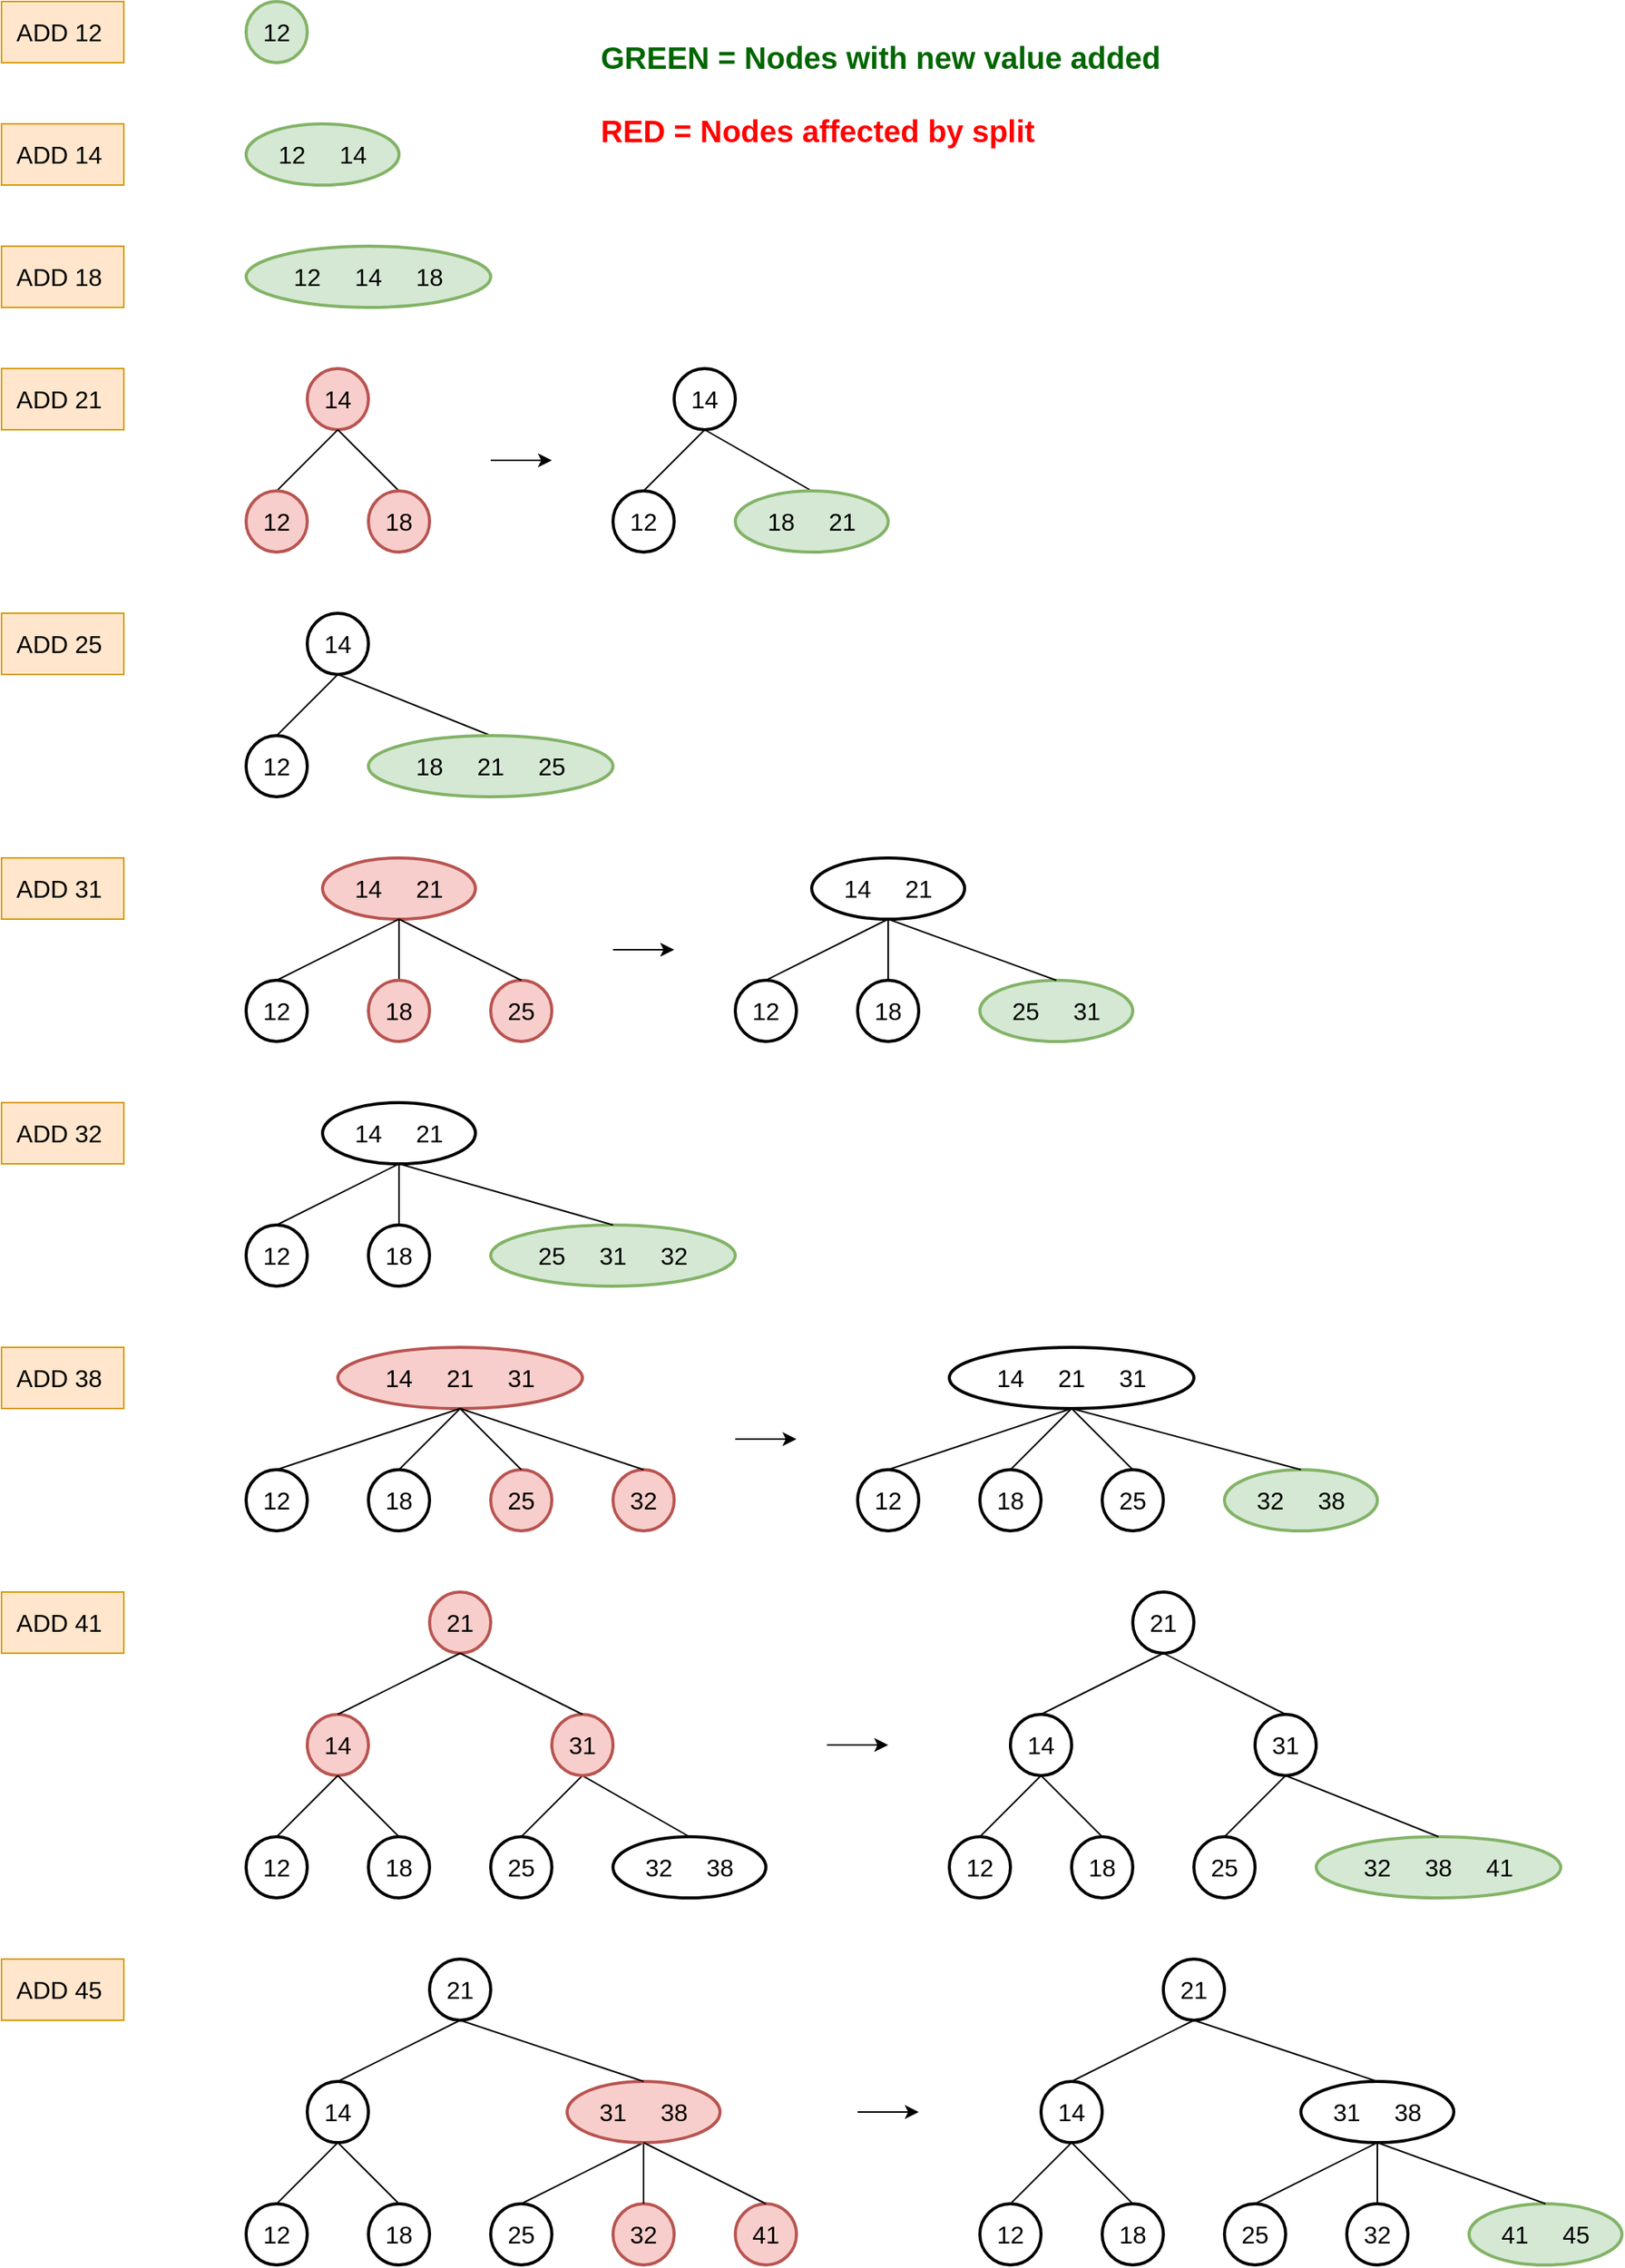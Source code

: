 <mxfile version="10.6.5" type="device"><diagram id="32oj4He7t5rE2V8cwPCU" name="Page-1"><mxGraphModel dx="1185" dy="679" grid="1" gridSize="10" guides="1" tooltips="1" connect="1" arrows="1" fold="1" page="1" pageScale="1" pageWidth="850" pageHeight="1100" math="0" shadow="0"><root><mxCell id="0"/><mxCell id="1" parent="0"/><mxCell id="2zjZDI-oLlEaG4J_gdMW-381" value="ADD 12&amp;nbsp;" style="text;html=1;strokeColor=#d79b00;fillColor=#ffe6cc;align=center;verticalAlign=middle;whiteSpace=wrap;rounded=0;fontSize=16;" vertex="1" parent="1"><mxGeometry x="40" y="40" width="80" height="40" as="geometry"/></mxCell><mxCell id="2zjZDI-oLlEaG4J_gdMW-383" value="12&lt;div style=&quot;text-align: center&quot;&gt;&lt;/div&gt;" style="ellipse;whiteSpace=wrap;html=1;strokeColor=#82b366;strokeWidth=2;fillColor=#d5e8d4;fontSize=16;align=center;" vertex="1" parent="1"><mxGeometry x="200" y="40" width="40" height="40" as="geometry"/></mxCell><mxCell id="2zjZDI-oLlEaG4J_gdMW-384" value="ADD 14&amp;nbsp;" style="text;html=1;strokeColor=#d79b00;fillColor=#ffe6cc;align=center;verticalAlign=middle;whiteSpace=wrap;rounded=0;fontSize=16;" vertex="1" parent="1"><mxGeometry x="40" y="120" width="80" height="40" as="geometry"/></mxCell><mxCell id="2zjZDI-oLlEaG4J_gdMW-385" value="12&amp;nbsp; &amp;nbsp; &amp;nbsp;14&lt;div style=&quot;text-align: center&quot;&gt;&lt;/div&gt;" style="ellipse;whiteSpace=wrap;html=1;strokeColor=#82b366;strokeWidth=2;fillColor=#d5e8d4;fontSize=16;align=center;" vertex="1" parent="1"><mxGeometry x="200" y="120" width="100" height="40" as="geometry"/></mxCell><mxCell id="2zjZDI-oLlEaG4J_gdMW-386" value="ADD 18&amp;nbsp;" style="text;html=1;strokeColor=#d79b00;fillColor=#ffe6cc;align=center;verticalAlign=middle;whiteSpace=wrap;rounded=0;fontSize=16;" vertex="1" parent="1"><mxGeometry x="40" y="200" width="80" height="40" as="geometry"/></mxCell><mxCell id="2zjZDI-oLlEaG4J_gdMW-387" value="12&amp;nbsp; &amp;nbsp; &amp;nbsp;14&amp;nbsp; &amp;nbsp; &amp;nbsp;18&lt;div style=&quot;text-align: center&quot;&gt;&lt;/div&gt;" style="ellipse;whiteSpace=wrap;html=1;strokeColor=#82b366;strokeWidth=2;fillColor=#d5e8d4;fontSize=16;align=center;" vertex="1" parent="1"><mxGeometry x="200" y="200" width="160" height="40" as="geometry"/></mxCell><mxCell id="2zjZDI-oLlEaG4J_gdMW-398" value="ADD 21&amp;nbsp;" style="text;html=1;strokeColor=#d79b00;fillColor=#ffe6cc;align=center;verticalAlign=middle;whiteSpace=wrap;rounded=0;fontSize=16;" vertex="1" parent="1"><mxGeometry x="40" y="280" width="80" height="40" as="geometry"/></mxCell><mxCell id="2zjZDI-oLlEaG4J_gdMW-399" value="14&lt;div style=&quot;text-align: center&quot;&gt;&lt;/div&gt;" style="ellipse;whiteSpace=wrap;html=1;strokeColor=#b85450;strokeWidth=2;fillColor=#f8cecc;fontSize=16;align=center;" vertex="1" parent="1"><mxGeometry x="240" y="280" width="40" height="40" as="geometry"/></mxCell><mxCell id="2zjZDI-oLlEaG4J_gdMW-400" value="" style="endArrow=none;html=1;fontSize=16;entryX=0.5;entryY=1;entryDx=0;entryDy=0;exitX=0.5;exitY=0;exitDx=0;exitDy=0;" edge="1" parent="1" source="2zjZDI-oLlEaG4J_gdMW-402" target="2zjZDI-oLlEaG4J_gdMW-399"><mxGeometry width="50" height="50" relative="1" as="geometry"><mxPoint x="220" y="340" as="sourcePoint"/><mxPoint x="-190" y="380" as="targetPoint"/></mxGeometry></mxCell><mxCell id="2zjZDI-oLlEaG4J_gdMW-401" value="" style="endArrow=none;html=1;fontSize=16;entryX=0.5;entryY=1;entryDx=0;entryDy=0;exitX=0.5;exitY=0;exitDx=0;exitDy=0;" edge="1" parent="1" source="2zjZDI-oLlEaG4J_gdMW-403" target="2zjZDI-oLlEaG4J_gdMW-399"><mxGeometry width="50" height="50" relative="1" as="geometry"><mxPoint x="330" y="340" as="sourcePoint"/><mxPoint x="-190" y="380" as="targetPoint"/></mxGeometry></mxCell><mxCell id="2zjZDI-oLlEaG4J_gdMW-402" value="12&lt;div style=&quot;text-align: center&quot;&gt;&lt;/div&gt;" style="ellipse;whiteSpace=wrap;html=1;strokeColor=#b85450;strokeWidth=2;fillColor=#f8cecc;fontSize=16;align=center;" vertex="1" parent="1"><mxGeometry x="200" y="360" width="40" height="40" as="geometry"/></mxCell><mxCell id="2zjZDI-oLlEaG4J_gdMW-403" value="18&lt;div style=&quot;text-align: center&quot;&gt;&lt;/div&gt;" style="ellipse;whiteSpace=wrap;html=1;strokeColor=#b85450;strokeWidth=2;fillColor=#f8cecc;fontSize=16;align=center;" vertex="1" parent="1"><mxGeometry x="280" y="360" width="40" height="40" as="geometry"/></mxCell><mxCell id="2zjZDI-oLlEaG4J_gdMW-405" value="ADD 25&amp;nbsp;" style="text;html=1;strokeColor=#d79b00;fillColor=#ffe6cc;align=center;verticalAlign=middle;whiteSpace=wrap;rounded=0;fontSize=16;" vertex="1" parent="1"><mxGeometry x="40" y="440" width="80" height="40" as="geometry"/></mxCell><mxCell id="2zjZDI-oLlEaG4J_gdMW-422" value="ADD 31&amp;nbsp;" style="text;html=1;strokeColor=#d79b00;fillColor=#ffe6cc;align=center;verticalAlign=middle;whiteSpace=wrap;rounded=0;fontSize=16;" vertex="1" parent="1"><mxGeometry x="40" y="600" width="80" height="40" as="geometry"/></mxCell><mxCell id="2zjZDI-oLlEaG4J_gdMW-423" value="ADD 32&amp;nbsp;" style="text;html=1;strokeColor=#d79b00;fillColor=#ffe6cc;align=center;verticalAlign=middle;whiteSpace=wrap;rounded=0;fontSize=16;" vertex="1" parent="1"><mxGeometry x="40" y="760" width="80" height="40" as="geometry"/></mxCell><mxCell id="2zjZDI-oLlEaG4J_gdMW-463" value="ADD 38&amp;nbsp;" style="text;html=1;strokeColor=#d79b00;fillColor=#ffe6cc;align=center;verticalAlign=middle;whiteSpace=wrap;rounded=0;fontSize=16;" vertex="1" parent="1"><mxGeometry x="40" y="920" width="80" height="40" as="geometry"/></mxCell><mxCell id="2zjZDI-oLlEaG4J_gdMW-477" value="ADD 41&amp;nbsp;" style="text;html=1;strokeColor=#d79b00;fillColor=#ffe6cc;align=center;verticalAlign=middle;whiteSpace=wrap;rounded=0;fontSize=16;" vertex="1" parent="1"><mxGeometry x="40" y="1080" width="80" height="40" as="geometry"/></mxCell><mxCell id="2zjZDI-oLlEaG4J_gdMW-507" value="ADD 45&amp;nbsp;" style="text;html=1;strokeColor=#d79b00;fillColor=#ffe6cc;align=center;verticalAlign=middle;whiteSpace=wrap;rounded=0;fontSize=16;" vertex="1" parent="1"><mxGeometry x="40" y="1320" width="80" height="40" as="geometry"/></mxCell><mxCell id="2zjZDI-oLlEaG4J_gdMW-524" value="" style="endArrow=classic;html=1;fontSize=16;" edge="1" parent="1"><mxGeometry width="50" height="50" relative="1" as="geometry"><mxPoint x="360" y="340" as="sourcePoint"/><mxPoint x="400" y="340" as="targetPoint"/></mxGeometry></mxCell><mxCell id="2zjZDI-oLlEaG4J_gdMW-525" value="14&lt;div style=&quot;text-align: center&quot;&gt;&lt;/div&gt;" style="ellipse;whiteSpace=wrap;html=1;strokeColor=#000000;strokeWidth=2;fillColor=none;fontSize=16;align=center;" vertex="1" parent="1"><mxGeometry x="480" y="280" width="40" height="40" as="geometry"/></mxCell><mxCell id="2zjZDI-oLlEaG4J_gdMW-526" value="" style="endArrow=none;html=1;fontSize=16;entryX=0.5;entryY=1;entryDx=0;entryDy=0;exitX=0.5;exitY=0;exitDx=0;exitDy=0;" edge="1" parent="1" source="2zjZDI-oLlEaG4J_gdMW-528" target="2zjZDI-oLlEaG4J_gdMW-525"><mxGeometry width="50" height="50" relative="1" as="geometry"><mxPoint x="460" y="340" as="sourcePoint"/><mxPoint x="50" y="380" as="targetPoint"/></mxGeometry></mxCell><mxCell id="2zjZDI-oLlEaG4J_gdMW-527" value="" style="endArrow=none;html=1;fontSize=16;entryX=0.5;entryY=1;entryDx=0;entryDy=0;exitX=0.5;exitY=0;exitDx=0;exitDy=0;" edge="1" parent="1" source="2zjZDI-oLlEaG4J_gdMW-529" target="2zjZDI-oLlEaG4J_gdMW-525"><mxGeometry width="50" height="50" relative="1" as="geometry"><mxPoint x="570" y="340" as="sourcePoint"/><mxPoint x="50" y="380" as="targetPoint"/></mxGeometry></mxCell><mxCell id="2zjZDI-oLlEaG4J_gdMW-528" value="12&lt;div style=&quot;text-align: center&quot;&gt;&lt;/div&gt;" style="ellipse;whiteSpace=wrap;html=1;strokeColor=#000000;strokeWidth=2;fillColor=none;fontSize=16;align=center;" vertex="1" parent="1"><mxGeometry x="440" y="360" width="40" height="40" as="geometry"/></mxCell><mxCell id="2zjZDI-oLlEaG4J_gdMW-529" value="18&amp;nbsp; &amp;nbsp; &amp;nbsp;21&lt;div style=&quot;text-align: center&quot;&gt;&lt;/div&gt;" style="ellipse;whiteSpace=wrap;html=1;strokeColor=#82b366;strokeWidth=2;fillColor=#d5e8d4;fontSize=16;align=center;" vertex="1" parent="1"><mxGeometry x="520" y="360" width="100" height="40" as="geometry"/></mxCell><mxCell id="2zjZDI-oLlEaG4J_gdMW-530" value="14&lt;div style=&quot;text-align: center&quot;&gt;&lt;/div&gt;" style="ellipse;whiteSpace=wrap;html=1;strokeColor=#000000;strokeWidth=2;fillColor=none;fontSize=16;align=center;" vertex="1" parent="1"><mxGeometry x="240" y="440" width="40" height="40" as="geometry"/></mxCell><mxCell id="2zjZDI-oLlEaG4J_gdMW-531" value="" style="endArrow=none;html=1;fontSize=16;entryX=0.5;entryY=1;entryDx=0;entryDy=0;exitX=0.5;exitY=0;exitDx=0;exitDy=0;" edge="1" parent="1" source="2zjZDI-oLlEaG4J_gdMW-533" target="2zjZDI-oLlEaG4J_gdMW-530"><mxGeometry width="50" height="50" relative="1" as="geometry"><mxPoint x="220" y="500" as="sourcePoint"/><mxPoint x="-190" y="540" as="targetPoint"/></mxGeometry></mxCell><mxCell id="2zjZDI-oLlEaG4J_gdMW-532" value="" style="endArrow=none;html=1;fontSize=16;entryX=0.5;entryY=1;entryDx=0;entryDy=0;exitX=0.5;exitY=0;exitDx=0;exitDy=0;" edge="1" parent="1" source="2zjZDI-oLlEaG4J_gdMW-534" target="2zjZDI-oLlEaG4J_gdMW-530"><mxGeometry width="50" height="50" relative="1" as="geometry"><mxPoint x="330" y="500" as="sourcePoint"/><mxPoint x="-190" y="540" as="targetPoint"/></mxGeometry></mxCell><mxCell id="2zjZDI-oLlEaG4J_gdMW-533" value="12&lt;div style=&quot;text-align: center&quot;&gt;&lt;/div&gt;" style="ellipse;whiteSpace=wrap;html=1;strokeColor=#000000;strokeWidth=2;fillColor=none;fontSize=16;align=center;" vertex="1" parent="1"><mxGeometry x="200" y="520" width="40" height="40" as="geometry"/></mxCell><mxCell id="2zjZDI-oLlEaG4J_gdMW-534" value="18&amp;nbsp; &amp;nbsp; &amp;nbsp;21&amp;nbsp; &amp;nbsp; &amp;nbsp;25&lt;div style=&quot;text-align: center&quot;&gt;&lt;/div&gt;" style="ellipse;whiteSpace=wrap;html=1;strokeColor=#82b366;strokeWidth=2;fillColor=#d5e8d4;fontSize=16;align=center;" vertex="1" parent="1"><mxGeometry x="280" y="520" width="160" height="40" as="geometry"/></mxCell><mxCell id="2zjZDI-oLlEaG4J_gdMW-535" value="14&amp;nbsp; &amp;nbsp; &amp;nbsp;21&lt;div style=&quot;text-align: center&quot;&gt;&lt;/div&gt;" style="ellipse;whiteSpace=wrap;html=1;strokeColor=#b85450;strokeWidth=2;fillColor=#f8cecc;fontSize=16;align=center;" vertex="1" parent="1"><mxGeometry x="250" y="600" width="100" height="40" as="geometry"/></mxCell><mxCell id="2zjZDI-oLlEaG4J_gdMW-536" value="" style="endArrow=none;html=1;fontSize=16;entryX=0.5;entryY=1;entryDx=0;entryDy=0;exitX=0.5;exitY=0;exitDx=0;exitDy=0;" edge="1" parent="1" source="2zjZDI-oLlEaG4J_gdMW-538" target="2zjZDI-oLlEaG4J_gdMW-535"><mxGeometry width="50" height="50" relative="1" as="geometry"><mxPoint x="220" y="660" as="sourcePoint"/><mxPoint x="-190" y="700" as="targetPoint"/></mxGeometry></mxCell><mxCell id="2zjZDI-oLlEaG4J_gdMW-537" value="" style="endArrow=none;html=1;fontSize=16;entryX=0.5;entryY=1;entryDx=0;entryDy=0;exitX=0.5;exitY=0;exitDx=0;exitDy=0;" edge="1" parent="1" source="2zjZDI-oLlEaG4J_gdMW-539" target="2zjZDI-oLlEaG4J_gdMW-535"><mxGeometry width="50" height="50" relative="1" as="geometry"><mxPoint x="330" y="660" as="sourcePoint"/><mxPoint x="-190" y="700" as="targetPoint"/></mxGeometry></mxCell><mxCell id="2zjZDI-oLlEaG4J_gdMW-538" value="12&lt;div style=&quot;text-align: center&quot;&gt;&lt;/div&gt;" style="ellipse;whiteSpace=wrap;html=1;strokeColor=#000000;strokeWidth=2;fillColor=none;fontSize=16;align=center;" vertex="1" parent="1"><mxGeometry x="200" y="680" width="40" height="40" as="geometry"/></mxCell><mxCell id="2zjZDI-oLlEaG4J_gdMW-539" value="18&lt;div style=&quot;text-align: center&quot;&gt;&lt;/div&gt;" style="ellipse;whiteSpace=wrap;html=1;strokeColor=#b85450;strokeWidth=2;fillColor=#f8cecc;fontSize=16;align=center;" vertex="1" parent="1"><mxGeometry x="280" y="680" width="40" height="40" as="geometry"/></mxCell><mxCell id="2zjZDI-oLlEaG4J_gdMW-540" value="25&lt;div style=&quot;text-align: center&quot;&gt;&lt;/div&gt;" style="ellipse;whiteSpace=wrap;html=1;strokeColor=#b85450;strokeWidth=2;fillColor=#f8cecc;fontSize=16;align=center;" vertex="1" parent="1"><mxGeometry x="360" y="680" width="40" height="40" as="geometry"/></mxCell><mxCell id="2zjZDI-oLlEaG4J_gdMW-541" value="" style="endArrow=none;html=1;fontSize=16;entryX=0.5;entryY=1;entryDx=0;entryDy=0;exitX=0.5;exitY=0;exitDx=0;exitDy=0;" edge="1" parent="1" source="2zjZDI-oLlEaG4J_gdMW-540" target="2zjZDI-oLlEaG4J_gdMW-535"><mxGeometry width="50" height="50" relative="1" as="geometry"><mxPoint x="310" y="690" as="sourcePoint"/><mxPoint x="300" y="650" as="targetPoint"/></mxGeometry></mxCell><mxCell id="2zjZDI-oLlEaG4J_gdMW-542" value="" style="endArrow=classic;html=1;fontSize=16;" edge="1" parent="1"><mxGeometry width="50" height="50" relative="1" as="geometry"><mxPoint x="440" y="660" as="sourcePoint"/><mxPoint x="480" y="660" as="targetPoint"/></mxGeometry></mxCell><mxCell id="2zjZDI-oLlEaG4J_gdMW-543" value="14&amp;nbsp; &amp;nbsp; &amp;nbsp;21&lt;div style=&quot;text-align: center&quot;&gt;&lt;/div&gt;" style="ellipse;whiteSpace=wrap;html=1;strokeColor=#000000;strokeWidth=2;fillColor=none;fontSize=16;align=center;" vertex="1" parent="1"><mxGeometry x="570" y="600" width="100" height="40" as="geometry"/></mxCell><mxCell id="2zjZDI-oLlEaG4J_gdMW-544" value="" style="endArrow=none;html=1;fontSize=16;entryX=0.5;entryY=1;entryDx=0;entryDy=0;exitX=0.5;exitY=0;exitDx=0;exitDy=0;" edge="1" parent="1" source="2zjZDI-oLlEaG4J_gdMW-546" target="2zjZDI-oLlEaG4J_gdMW-543"><mxGeometry width="50" height="50" relative="1" as="geometry"><mxPoint x="540" y="660" as="sourcePoint"/><mxPoint x="130" y="700" as="targetPoint"/></mxGeometry></mxCell><mxCell id="2zjZDI-oLlEaG4J_gdMW-545" value="" style="endArrow=none;html=1;fontSize=16;entryX=0.5;entryY=1;entryDx=0;entryDy=0;exitX=0.5;exitY=0;exitDx=0;exitDy=0;" edge="1" parent="1" source="2zjZDI-oLlEaG4J_gdMW-547" target="2zjZDI-oLlEaG4J_gdMW-543"><mxGeometry width="50" height="50" relative="1" as="geometry"><mxPoint x="650" y="660" as="sourcePoint"/><mxPoint x="130" y="700" as="targetPoint"/></mxGeometry></mxCell><mxCell id="2zjZDI-oLlEaG4J_gdMW-546" value="12&lt;div style=&quot;text-align: center&quot;&gt;&lt;/div&gt;" style="ellipse;whiteSpace=wrap;html=1;strokeColor=#000000;strokeWidth=2;fillColor=none;fontSize=16;align=center;" vertex="1" parent="1"><mxGeometry x="520" y="680" width="40" height="40" as="geometry"/></mxCell><mxCell id="2zjZDI-oLlEaG4J_gdMW-547" value="18&lt;div style=&quot;text-align: center&quot;&gt;&lt;/div&gt;" style="ellipse;whiteSpace=wrap;html=1;strokeColor=#000000;strokeWidth=2;fillColor=none;fontSize=16;align=center;" vertex="1" parent="1"><mxGeometry x="600" y="680" width="40" height="40" as="geometry"/></mxCell><mxCell id="2zjZDI-oLlEaG4J_gdMW-548" value="25&amp;nbsp; &amp;nbsp; &amp;nbsp;31&lt;div style=&quot;text-align: center&quot;&gt;&lt;/div&gt;" style="ellipse;whiteSpace=wrap;html=1;strokeColor=#82b366;strokeWidth=2;fillColor=#d5e8d4;fontSize=16;align=center;" vertex="1" parent="1"><mxGeometry x="680" y="680" width="100" height="40" as="geometry"/></mxCell><mxCell id="2zjZDI-oLlEaG4J_gdMW-549" value="" style="endArrow=none;html=1;fontSize=16;entryX=0.5;entryY=1;entryDx=0;entryDy=0;exitX=0.5;exitY=0;exitDx=0;exitDy=0;" edge="1" parent="1" source="2zjZDI-oLlEaG4J_gdMW-548" target="2zjZDI-oLlEaG4J_gdMW-543"><mxGeometry width="50" height="50" relative="1" as="geometry"><mxPoint x="630" y="690" as="sourcePoint"/><mxPoint x="620" y="650" as="targetPoint"/></mxGeometry></mxCell><mxCell id="2zjZDI-oLlEaG4J_gdMW-550" value="14&amp;nbsp; &amp;nbsp; &amp;nbsp;21&lt;div style=&quot;text-align: center&quot;&gt;&lt;/div&gt;" style="ellipse;whiteSpace=wrap;html=1;strokeColor=#000000;strokeWidth=2;fillColor=none;fontSize=16;align=center;" vertex="1" parent="1"><mxGeometry x="250" y="760" width="100" height="40" as="geometry"/></mxCell><mxCell id="2zjZDI-oLlEaG4J_gdMW-551" value="" style="endArrow=none;html=1;fontSize=16;entryX=0.5;entryY=1;entryDx=0;entryDy=0;exitX=0.5;exitY=0;exitDx=0;exitDy=0;" edge="1" parent="1" source="2zjZDI-oLlEaG4J_gdMW-553" target="2zjZDI-oLlEaG4J_gdMW-550"><mxGeometry width="50" height="50" relative="1" as="geometry"><mxPoint x="220" y="820" as="sourcePoint"/><mxPoint x="-190" y="860" as="targetPoint"/></mxGeometry></mxCell><mxCell id="2zjZDI-oLlEaG4J_gdMW-552" value="" style="endArrow=none;html=1;fontSize=16;entryX=0.5;entryY=1;entryDx=0;entryDy=0;exitX=0.5;exitY=0;exitDx=0;exitDy=0;" edge="1" parent="1" source="2zjZDI-oLlEaG4J_gdMW-554" target="2zjZDI-oLlEaG4J_gdMW-550"><mxGeometry width="50" height="50" relative="1" as="geometry"><mxPoint x="330" y="820" as="sourcePoint"/><mxPoint x="-190" y="860" as="targetPoint"/></mxGeometry></mxCell><mxCell id="2zjZDI-oLlEaG4J_gdMW-553" value="12&lt;div style=&quot;text-align: center&quot;&gt;&lt;/div&gt;" style="ellipse;whiteSpace=wrap;html=1;strokeColor=#000000;strokeWidth=2;fillColor=none;fontSize=16;align=center;" vertex="1" parent="1"><mxGeometry x="200" y="840" width="40" height="40" as="geometry"/></mxCell><mxCell id="2zjZDI-oLlEaG4J_gdMW-554" value="18&lt;div style=&quot;text-align: center&quot;&gt;&lt;/div&gt;" style="ellipse;whiteSpace=wrap;html=1;strokeColor=#000000;strokeWidth=2;fillColor=none;fontSize=16;align=center;" vertex="1" parent="1"><mxGeometry x="280" y="840" width="40" height="40" as="geometry"/></mxCell><mxCell id="2zjZDI-oLlEaG4J_gdMW-555" value="25&amp;nbsp; &amp;nbsp; &amp;nbsp;31&amp;nbsp; &amp;nbsp; &amp;nbsp;32&lt;div style=&quot;text-align: center&quot;&gt;&lt;/div&gt;" style="ellipse;whiteSpace=wrap;html=1;strokeColor=#82b366;strokeWidth=2;fillColor=#d5e8d4;fontSize=16;align=center;" vertex="1" parent="1"><mxGeometry x="360" y="840" width="160" height="40" as="geometry"/></mxCell><mxCell id="2zjZDI-oLlEaG4J_gdMW-556" value="" style="endArrow=none;html=1;fontSize=16;entryX=0.5;entryY=1;entryDx=0;entryDy=0;exitX=0.5;exitY=0;exitDx=0;exitDy=0;" edge="1" parent="1" source="2zjZDI-oLlEaG4J_gdMW-555" target="2zjZDI-oLlEaG4J_gdMW-550"><mxGeometry width="50" height="50" relative="1" as="geometry"><mxPoint x="310" y="850" as="sourcePoint"/><mxPoint x="300" y="810" as="targetPoint"/></mxGeometry></mxCell><mxCell id="2zjZDI-oLlEaG4J_gdMW-557" value="14&amp;nbsp; &amp;nbsp; &amp;nbsp;21&amp;nbsp; &amp;nbsp; &amp;nbsp;31&lt;div style=&quot;text-align: center&quot;&gt;&lt;/div&gt;" style="ellipse;whiteSpace=wrap;html=1;strokeColor=#b85450;strokeWidth=2;fillColor=#f8cecc;fontSize=16;align=center;" vertex="1" parent="1"><mxGeometry x="260" y="920" width="160" height="40" as="geometry"/></mxCell><mxCell id="2zjZDI-oLlEaG4J_gdMW-558" value="" style="endArrow=none;html=1;fontSize=16;entryX=0.5;entryY=1;entryDx=0;entryDy=0;exitX=0.5;exitY=0;exitDx=0;exitDy=0;" edge="1" parent="1" source="2zjZDI-oLlEaG4J_gdMW-560" target="2zjZDI-oLlEaG4J_gdMW-557"><mxGeometry width="50" height="50" relative="1" as="geometry"><mxPoint x="220" y="980" as="sourcePoint"/><mxPoint x="-190" y="1020" as="targetPoint"/></mxGeometry></mxCell><mxCell id="2zjZDI-oLlEaG4J_gdMW-559" value="" style="endArrow=none;html=1;fontSize=16;entryX=0.5;entryY=1;entryDx=0;entryDy=0;exitX=0.5;exitY=0;exitDx=0;exitDy=0;" edge="1" parent="1" source="2zjZDI-oLlEaG4J_gdMW-561" target="2zjZDI-oLlEaG4J_gdMW-557"><mxGeometry width="50" height="50" relative="1" as="geometry"><mxPoint x="330" y="980" as="sourcePoint"/><mxPoint x="-190" y="1020" as="targetPoint"/></mxGeometry></mxCell><mxCell id="2zjZDI-oLlEaG4J_gdMW-560" value="12&lt;div style=&quot;text-align: center&quot;&gt;&lt;/div&gt;" style="ellipse;whiteSpace=wrap;html=1;strokeColor=#000000;strokeWidth=2;fillColor=none;fontSize=16;align=center;" vertex="1" parent="1"><mxGeometry x="200" y="1000" width="40" height="40" as="geometry"/></mxCell><mxCell id="2zjZDI-oLlEaG4J_gdMW-561" value="18&lt;div style=&quot;text-align: center&quot;&gt;&lt;/div&gt;" style="ellipse;whiteSpace=wrap;html=1;strokeColor=#000000;strokeWidth=2;fillColor=none;fontSize=16;align=center;" vertex="1" parent="1"><mxGeometry x="280" y="1000" width="40" height="40" as="geometry"/></mxCell><mxCell id="2zjZDI-oLlEaG4J_gdMW-562" value="25&lt;div style=&quot;text-align: center&quot;&gt;&lt;/div&gt;" style="ellipse;whiteSpace=wrap;html=1;strokeColor=#b85450;strokeWidth=2;fillColor=#f8cecc;fontSize=16;align=center;" vertex="1" parent="1"><mxGeometry x="360" y="1000" width="40" height="40" as="geometry"/></mxCell><mxCell id="2zjZDI-oLlEaG4J_gdMW-563" value="" style="endArrow=none;html=1;fontSize=16;entryX=0.5;entryY=1;entryDx=0;entryDy=0;exitX=0.5;exitY=0;exitDx=0;exitDy=0;" edge="1" parent="1" source="2zjZDI-oLlEaG4J_gdMW-562" target="2zjZDI-oLlEaG4J_gdMW-557"><mxGeometry width="50" height="50" relative="1" as="geometry"><mxPoint x="310" y="1010" as="sourcePoint"/><mxPoint x="300" y="970" as="targetPoint"/></mxGeometry></mxCell><mxCell id="2zjZDI-oLlEaG4J_gdMW-564" value="32&lt;br&gt;&lt;div style=&quot;text-align: center&quot;&gt;&lt;/div&gt;" style="ellipse;whiteSpace=wrap;html=1;strokeColor=#b85450;strokeWidth=2;fillColor=#f8cecc;fontSize=16;align=center;" vertex="1" parent="1"><mxGeometry x="440" y="1000" width="40" height="40" as="geometry"/></mxCell><mxCell id="2zjZDI-oLlEaG4J_gdMW-565" value="" style="endArrow=none;html=1;fontSize=16;entryX=0.5;entryY=1;entryDx=0;entryDy=0;exitX=0.5;exitY=0;exitDx=0;exitDy=0;" edge="1" parent="1" source="2zjZDI-oLlEaG4J_gdMW-564" target="2zjZDI-oLlEaG4J_gdMW-557"><mxGeometry width="50" height="50" relative="1" as="geometry"><mxPoint x="390" y="1010" as="sourcePoint"/><mxPoint x="335" y="970" as="targetPoint"/></mxGeometry></mxCell><mxCell id="2zjZDI-oLlEaG4J_gdMW-566" value="" style="endArrow=classic;html=1;fontSize=16;" edge="1" parent="1"><mxGeometry width="50" height="50" relative="1" as="geometry"><mxPoint x="520" y="980" as="sourcePoint"/><mxPoint x="560" y="980" as="targetPoint"/></mxGeometry></mxCell><mxCell id="2zjZDI-oLlEaG4J_gdMW-567" value="14&amp;nbsp; &amp;nbsp; &amp;nbsp;21&amp;nbsp; &amp;nbsp; &amp;nbsp;31&lt;div style=&quot;text-align: center&quot;&gt;&lt;/div&gt;" style="ellipse;whiteSpace=wrap;html=1;strokeColor=#000000;strokeWidth=2;fillColor=none;fontSize=16;align=center;" vertex="1" parent="1"><mxGeometry x="660" y="920" width="160" height="40" as="geometry"/></mxCell><mxCell id="2zjZDI-oLlEaG4J_gdMW-568" value="" style="endArrow=none;html=1;fontSize=16;entryX=0.5;entryY=1;entryDx=0;entryDy=0;exitX=0.5;exitY=0;exitDx=0;exitDy=0;" edge="1" parent="1" source="2zjZDI-oLlEaG4J_gdMW-570" target="2zjZDI-oLlEaG4J_gdMW-567"><mxGeometry width="50" height="50" relative="1" as="geometry"><mxPoint x="620" y="980" as="sourcePoint"/><mxPoint x="210" y="1020" as="targetPoint"/></mxGeometry></mxCell><mxCell id="2zjZDI-oLlEaG4J_gdMW-569" value="" style="endArrow=none;html=1;fontSize=16;entryX=0.5;entryY=1;entryDx=0;entryDy=0;exitX=0.5;exitY=0;exitDx=0;exitDy=0;" edge="1" parent="1" source="2zjZDI-oLlEaG4J_gdMW-571" target="2zjZDI-oLlEaG4J_gdMW-567"><mxGeometry width="50" height="50" relative="1" as="geometry"><mxPoint x="730" y="980" as="sourcePoint"/><mxPoint x="210" y="1020" as="targetPoint"/></mxGeometry></mxCell><mxCell id="2zjZDI-oLlEaG4J_gdMW-570" value="12&lt;div style=&quot;text-align: center&quot;&gt;&lt;/div&gt;" style="ellipse;whiteSpace=wrap;html=1;strokeColor=#000000;strokeWidth=2;fillColor=none;fontSize=16;align=center;" vertex="1" parent="1"><mxGeometry x="600" y="1000" width="40" height="40" as="geometry"/></mxCell><mxCell id="2zjZDI-oLlEaG4J_gdMW-571" value="18&lt;div style=&quot;text-align: center&quot;&gt;&lt;/div&gt;" style="ellipse;whiteSpace=wrap;html=1;strokeColor=#000000;strokeWidth=2;fillColor=none;fontSize=16;align=center;" vertex="1" parent="1"><mxGeometry x="680" y="1000" width="40" height="40" as="geometry"/></mxCell><mxCell id="2zjZDI-oLlEaG4J_gdMW-572" value="25&lt;div style=&quot;text-align: center&quot;&gt;&lt;/div&gt;" style="ellipse;whiteSpace=wrap;html=1;strokeColor=#000000;strokeWidth=2;fillColor=none;fontSize=16;align=center;" vertex="1" parent="1"><mxGeometry x="760" y="1000" width="40" height="40" as="geometry"/></mxCell><mxCell id="2zjZDI-oLlEaG4J_gdMW-573" value="" style="endArrow=none;html=1;fontSize=16;entryX=0.5;entryY=1;entryDx=0;entryDy=0;exitX=0.5;exitY=0;exitDx=0;exitDy=0;" edge="1" parent="1" source="2zjZDI-oLlEaG4J_gdMW-572" target="2zjZDI-oLlEaG4J_gdMW-567"><mxGeometry width="50" height="50" relative="1" as="geometry"><mxPoint x="710" y="1010" as="sourcePoint"/><mxPoint x="700" y="970" as="targetPoint"/></mxGeometry></mxCell><mxCell id="2zjZDI-oLlEaG4J_gdMW-574" value="32&amp;nbsp; &amp;nbsp; &amp;nbsp;38&lt;br&gt;&lt;div style=&quot;text-align: center&quot;&gt;&lt;/div&gt;" style="ellipse;whiteSpace=wrap;html=1;strokeColor=#82b366;strokeWidth=2;fillColor=#d5e8d4;fontSize=16;align=center;" vertex="1" parent="1"><mxGeometry x="840" y="1000" width="100" height="40" as="geometry"/></mxCell><mxCell id="2zjZDI-oLlEaG4J_gdMW-575" value="" style="endArrow=none;html=1;fontSize=16;entryX=0.5;entryY=1;entryDx=0;entryDy=0;exitX=0.5;exitY=0;exitDx=0;exitDy=0;" edge="1" parent="1" source="2zjZDI-oLlEaG4J_gdMW-574" target="2zjZDI-oLlEaG4J_gdMW-567"><mxGeometry width="50" height="50" relative="1" as="geometry"><mxPoint x="790" y="1010" as="sourcePoint"/><mxPoint x="735" y="970" as="targetPoint"/></mxGeometry></mxCell><mxCell id="2zjZDI-oLlEaG4J_gdMW-576" value="14&lt;div style=&quot;text-align: center&quot;&gt;&lt;/div&gt;" style="ellipse;whiteSpace=wrap;html=1;strokeColor=#b85450;strokeWidth=2;fillColor=#f8cecc;fontSize=16;align=center;" vertex="1" parent="1"><mxGeometry x="240" y="1160" width="40" height="40" as="geometry"/></mxCell><mxCell id="2zjZDI-oLlEaG4J_gdMW-577" value="" style="endArrow=none;html=1;fontSize=16;entryX=0.5;entryY=1;entryDx=0;entryDy=0;exitX=0.5;exitY=0;exitDx=0;exitDy=0;" edge="1" parent="1" source="2zjZDI-oLlEaG4J_gdMW-579" target="2zjZDI-oLlEaG4J_gdMW-576"><mxGeometry width="50" height="50" relative="1" as="geometry"><mxPoint x="220" y="1220" as="sourcePoint"/><mxPoint x="-190" y="1260" as="targetPoint"/></mxGeometry></mxCell><mxCell id="2zjZDI-oLlEaG4J_gdMW-578" value="" style="endArrow=none;html=1;fontSize=16;entryX=0.5;entryY=1;entryDx=0;entryDy=0;exitX=0.5;exitY=0;exitDx=0;exitDy=0;" edge="1" parent="1" source="2zjZDI-oLlEaG4J_gdMW-580" target="2zjZDI-oLlEaG4J_gdMW-576"><mxGeometry width="50" height="50" relative="1" as="geometry"><mxPoint x="330" y="1220" as="sourcePoint"/><mxPoint x="-190" y="1260" as="targetPoint"/></mxGeometry></mxCell><mxCell id="2zjZDI-oLlEaG4J_gdMW-579" value="12&lt;div style=&quot;text-align: center&quot;&gt;&lt;/div&gt;" style="ellipse;whiteSpace=wrap;html=1;strokeColor=#000000;strokeWidth=2;fillColor=none;fontSize=16;align=center;" vertex="1" parent="1"><mxGeometry x="200" y="1240" width="40" height="40" as="geometry"/></mxCell><mxCell id="2zjZDI-oLlEaG4J_gdMW-580" value="18&lt;div style=&quot;text-align: center&quot;&gt;&lt;/div&gt;" style="ellipse;whiteSpace=wrap;html=1;strokeColor=#000000;strokeWidth=2;fillColor=none;fontSize=16;align=center;" vertex="1" parent="1"><mxGeometry x="280" y="1240" width="40" height="40" as="geometry"/></mxCell><mxCell id="2zjZDI-oLlEaG4J_gdMW-581" value="25&lt;div style=&quot;text-align: center&quot;&gt;&lt;/div&gt;" style="ellipse;whiteSpace=wrap;html=1;strokeColor=#000000;strokeWidth=2;fillColor=none;fontSize=16;align=center;" vertex="1" parent="1"><mxGeometry x="360" y="1240" width="40" height="40" as="geometry"/></mxCell><mxCell id="2zjZDI-oLlEaG4J_gdMW-582" value="" style="endArrow=none;html=1;fontSize=16;entryX=0.5;entryY=1;entryDx=0;entryDy=0;exitX=0.5;exitY=0;exitDx=0;exitDy=0;" edge="1" parent="1" source="2zjZDI-oLlEaG4J_gdMW-581" target="2zjZDI-oLlEaG4J_gdMW-586"><mxGeometry width="50" height="50" relative="1" as="geometry"><mxPoint x="310" y="1250" as="sourcePoint"/><mxPoint x="300" y="1210" as="targetPoint"/></mxGeometry></mxCell><mxCell id="2zjZDI-oLlEaG4J_gdMW-583" value="32&amp;nbsp; &amp;nbsp; &amp;nbsp;38&lt;br&gt;&lt;div style=&quot;text-align: center&quot;&gt;&lt;/div&gt;" style="ellipse;whiteSpace=wrap;html=1;strokeColor=#000000;strokeWidth=2;fillColor=none;fontSize=16;align=center;" vertex="1" parent="1"><mxGeometry x="440" y="1240" width="100" height="40" as="geometry"/></mxCell><mxCell id="2zjZDI-oLlEaG4J_gdMW-584" value="" style="endArrow=none;html=1;fontSize=16;entryX=0.5;entryY=1;entryDx=0;entryDy=0;exitX=0.5;exitY=0;exitDx=0;exitDy=0;" edge="1" parent="1" source="2zjZDI-oLlEaG4J_gdMW-583" target="2zjZDI-oLlEaG4J_gdMW-586"><mxGeometry width="50" height="50" relative="1" as="geometry"><mxPoint x="390" y="1250" as="sourcePoint"/><mxPoint x="335" y="1210" as="targetPoint"/></mxGeometry></mxCell><mxCell id="2zjZDI-oLlEaG4J_gdMW-585" value="21&lt;div style=&quot;text-align: center&quot;&gt;&lt;/div&gt;" style="ellipse;whiteSpace=wrap;html=1;strokeColor=#b85450;strokeWidth=2;fillColor=#f8cecc;fontSize=16;align=center;" vertex="1" parent="1"><mxGeometry x="320" y="1080" width="40" height="40" as="geometry"/></mxCell><mxCell id="2zjZDI-oLlEaG4J_gdMW-586" value="31&lt;div style=&quot;text-align: center&quot;&gt;&lt;/div&gt;" style="ellipse;whiteSpace=wrap;html=1;strokeColor=#b85450;strokeWidth=2;fillColor=#f8cecc;fontSize=16;align=center;" vertex="1" parent="1"><mxGeometry x="400" y="1160" width="40" height="40" as="geometry"/></mxCell><mxCell id="2zjZDI-oLlEaG4J_gdMW-587" value="" style="endArrow=none;html=1;fontSize=16;entryX=0.5;entryY=1;entryDx=0;entryDy=0;exitX=0.5;exitY=0;exitDx=0;exitDy=0;" edge="1" parent="1" source="2zjZDI-oLlEaG4J_gdMW-576" target="2zjZDI-oLlEaG4J_gdMW-585"><mxGeometry width="50" height="50" relative="1" as="geometry"><mxPoint x="40" y="1670" as="sourcePoint"/><mxPoint x="90" y="1620" as="targetPoint"/></mxGeometry></mxCell><mxCell id="2zjZDI-oLlEaG4J_gdMW-588" value="" style="endArrow=none;html=1;fontSize=16;entryX=0.5;entryY=1;entryDx=0;entryDy=0;exitX=0.5;exitY=0;exitDx=0;exitDy=0;" edge="1" parent="1" source="2zjZDI-oLlEaG4J_gdMW-586" target="2zjZDI-oLlEaG4J_gdMW-585"><mxGeometry width="50" height="50" relative="1" as="geometry"><mxPoint x="270" y="1170" as="sourcePoint"/><mxPoint x="350" y="1130" as="targetPoint"/></mxGeometry></mxCell><mxCell id="2zjZDI-oLlEaG4J_gdMW-589" value="14&lt;div style=&quot;text-align: center&quot;&gt;&lt;/div&gt;" style="ellipse;whiteSpace=wrap;html=1;strokeColor=#000000;strokeWidth=2;fillColor=none;fontSize=16;align=center;" vertex="1" parent="1"><mxGeometry x="700" y="1160" width="40" height="40" as="geometry"/></mxCell><mxCell id="2zjZDI-oLlEaG4J_gdMW-590" value="" style="endArrow=none;html=1;fontSize=16;entryX=0.5;entryY=1;entryDx=0;entryDy=0;exitX=0.5;exitY=0;exitDx=0;exitDy=0;" edge="1" parent="1" source="2zjZDI-oLlEaG4J_gdMW-592" target="2zjZDI-oLlEaG4J_gdMW-589"><mxGeometry width="50" height="50" relative="1" as="geometry"><mxPoint x="680" y="1220" as="sourcePoint"/><mxPoint x="270" y="1260" as="targetPoint"/></mxGeometry></mxCell><mxCell id="2zjZDI-oLlEaG4J_gdMW-591" value="" style="endArrow=none;html=1;fontSize=16;entryX=0.5;entryY=1;entryDx=0;entryDy=0;exitX=0.5;exitY=0;exitDx=0;exitDy=0;" edge="1" parent="1" source="2zjZDI-oLlEaG4J_gdMW-593" target="2zjZDI-oLlEaG4J_gdMW-589"><mxGeometry width="50" height="50" relative="1" as="geometry"><mxPoint x="790" y="1220" as="sourcePoint"/><mxPoint x="270" y="1260" as="targetPoint"/></mxGeometry></mxCell><mxCell id="2zjZDI-oLlEaG4J_gdMW-592" value="12&lt;div style=&quot;text-align: center&quot;&gt;&lt;/div&gt;" style="ellipse;whiteSpace=wrap;html=1;strokeColor=#000000;strokeWidth=2;fillColor=none;fontSize=16;align=center;" vertex="1" parent="1"><mxGeometry x="660" y="1240" width="40" height="40" as="geometry"/></mxCell><mxCell id="2zjZDI-oLlEaG4J_gdMW-593" value="18&lt;div style=&quot;text-align: center&quot;&gt;&lt;/div&gt;" style="ellipse;whiteSpace=wrap;html=1;strokeColor=#000000;strokeWidth=2;fillColor=none;fontSize=16;align=center;" vertex="1" parent="1"><mxGeometry x="740" y="1240" width="40" height="40" as="geometry"/></mxCell><mxCell id="2zjZDI-oLlEaG4J_gdMW-594" value="25&lt;div style=&quot;text-align: center&quot;&gt;&lt;/div&gt;" style="ellipse;whiteSpace=wrap;html=1;strokeColor=#000000;strokeWidth=2;fillColor=none;fontSize=16;align=center;" vertex="1" parent="1"><mxGeometry x="820" y="1240" width="40" height="40" as="geometry"/></mxCell><mxCell id="2zjZDI-oLlEaG4J_gdMW-595" value="" style="endArrow=none;html=1;fontSize=16;entryX=0.5;entryY=1;entryDx=0;entryDy=0;exitX=0.5;exitY=0;exitDx=0;exitDy=0;" edge="1" parent="1" source="2zjZDI-oLlEaG4J_gdMW-594" target="2zjZDI-oLlEaG4J_gdMW-599"><mxGeometry width="50" height="50" relative="1" as="geometry"><mxPoint x="770" y="1250" as="sourcePoint"/><mxPoint x="760" y="1210" as="targetPoint"/></mxGeometry></mxCell><mxCell id="2zjZDI-oLlEaG4J_gdMW-596" value="32&amp;nbsp; &amp;nbsp; &amp;nbsp;38&amp;nbsp; &amp;nbsp; &amp;nbsp;41&lt;br&gt;&lt;div style=&quot;text-align: center&quot;&gt;&lt;/div&gt;" style="ellipse;whiteSpace=wrap;html=1;strokeColor=#82b366;strokeWidth=2;fillColor=#d5e8d4;fontSize=16;align=center;" vertex="1" parent="1"><mxGeometry x="900" y="1240" width="160" height="40" as="geometry"/></mxCell><mxCell id="2zjZDI-oLlEaG4J_gdMW-597" value="" style="endArrow=none;html=1;fontSize=16;entryX=0.5;entryY=1;entryDx=0;entryDy=0;exitX=0.5;exitY=0;exitDx=0;exitDy=0;" edge="1" parent="1" source="2zjZDI-oLlEaG4J_gdMW-596" target="2zjZDI-oLlEaG4J_gdMW-599"><mxGeometry width="50" height="50" relative="1" as="geometry"><mxPoint x="850" y="1250" as="sourcePoint"/><mxPoint x="795" y="1210" as="targetPoint"/></mxGeometry></mxCell><mxCell id="2zjZDI-oLlEaG4J_gdMW-598" value="21&lt;div style=&quot;text-align: center&quot;&gt;&lt;/div&gt;" style="ellipse;whiteSpace=wrap;html=1;strokeColor=#000000;strokeWidth=2;fillColor=none;fontSize=16;align=center;" vertex="1" parent="1"><mxGeometry x="780" y="1080" width="40" height="40" as="geometry"/></mxCell><mxCell id="2zjZDI-oLlEaG4J_gdMW-599" value="31&lt;div style=&quot;text-align: center&quot;&gt;&lt;/div&gt;" style="ellipse;whiteSpace=wrap;html=1;strokeColor=#000000;strokeWidth=2;fillColor=none;fontSize=16;align=center;" vertex="1" parent="1"><mxGeometry x="860" y="1160" width="40" height="40" as="geometry"/></mxCell><mxCell id="2zjZDI-oLlEaG4J_gdMW-600" value="" style="endArrow=none;html=1;fontSize=16;entryX=0.5;entryY=1;entryDx=0;entryDy=0;exitX=0.5;exitY=0;exitDx=0;exitDy=0;" edge="1" parent="1" source="2zjZDI-oLlEaG4J_gdMW-589" target="2zjZDI-oLlEaG4J_gdMW-598"><mxGeometry width="50" height="50" relative="1" as="geometry"><mxPoint x="500" y="1670" as="sourcePoint"/><mxPoint x="550" y="1620" as="targetPoint"/></mxGeometry></mxCell><mxCell id="2zjZDI-oLlEaG4J_gdMW-601" value="" style="endArrow=none;html=1;fontSize=16;entryX=0.5;entryY=1;entryDx=0;entryDy=0;exitX=0.5;exitY=0;exitDx=0;exitDy=0;" edge="1" parent="1" source="2zjZDI-oLlEaG4J_gdMW-599" target="2zjZDI-oLlEaG4J_gdMW-598"><mxGeometry width="50" height="50" relative="1" as="geometry"><mxPoint x="730" y="1170" as="sourcePoint"/><mxPoint x="810" y="1130" as="targetPoint"/></mxGeometry></mxCell><mxCell id="2zjZDI-oLlEaG4J_gdMW-602" value="14&lt;div style=&quot;text-align: center&quot;&gt;&lt;/div&gt;" style="ellipse;whiteSpace=wrap;html=1;strokeColor=#000000;strokeWidth=2;fillColor=none;fontSize=16;align=center;" vertex="1" parent="1"><mxGeometry x="240" y="1400" width="40" height="40" as="geometry"/></mxCell><mxCell id="2zjZDI-oLlEaG4J_gdMW-603" value="" style="endArrow=none;html=1;fontSize=16;entryX=0.5;entryY=1;entryDx=0;entryDy=0;exitX=0.5;exitY=0;exitDx=0;exitDy=0;" edge="1" parent="1" source="2zjZDI-oLlEaG4J_gdMW-605" target="2zjZDI-oLlEaG4J_gdMW-602"><mxGeometry width="50" height="50" relative="1" as="geometry"><mxPoint x="220" y="1460" as="sourcePoint"/><mxPoint x="-190" y="1500" as="targetPoint"/></mxGeometry></mxCell><mxCell id="2zjZDI-oLlEaG4J_gdMW-604" value="" style="endArrow=none;html=1;fontSize=16;entryX=0.5;entryY=1;entryDx=0;entryDy=0;exitX=0.5;exitY=0;exitDx=0;exitDy=0;" edge="1" parent="1" source="2zjZDI-oLlEaG4J_gdMW-606" target="2zjZDI-oLlEaG4J_gdMW-602"><mxGeometry width="50" height="50" relative="1" as="geometry"><mxPoint x="330" y="1460" as="sourcePoint"/><mxPoint x="-190" y="1500" as="targetPoint"/></mxGeometry></mxCell><mxCell id="2zjZDI-oLlEaG4J_gdMW-605" value="12&lt;div style=&quot;text-align: center&quot;&gt;&lt;/div&gt;" style="ellipse;whiteSpace=wrap;html=1;strokeColor=#000000;strokeWidth=2;fillColor=none;fontSize=16;align=center;" vertex="1" parent="1"><mxGeometry x="200" y="1480" width="40" height="40" as="geometry"/></mxCell><mxCell id="2zjZDI-oLlEaG4J_gdMW-606" value="18&lt;div style=&quot;text-align: center&quot;&gt;&lt;/div&gt;" style="ellipse;whiteSpace=wrap;html=1;strokeColor=#000000;strokeWidth=2;fillColor=none;fontSize=16;align=center;" vertex="1" parent="1"><mxGeometry x="280" y="1480" width="40" height="40" as="geometry"/></mxCell><mxCell id="2zjZDI-oLlEaG4J_gdMW-607" value="25&lt;div style=&quot;text-align: center&quot;&gt;&lt;/div&gt;" style="ellipse;whiteSpace=wrap;html=1;strokeColor=#000000;strokeWidth=2;fillColor=none;fontSize=16;align=center;" vertex="1" parent="1"><mxGeometry x="360" y="1480" width="40" height="40" as="geometry"/></mxCell><mxCell id="2zjZDI-oLlEaG4J_gdMW-608" value="" style="endArrow=none;html=1;fontSize=16;entryX=0.5;entryY=1;entryDx=0;entryDy=0;exitX=0.5;exitY=0;exitDx=0;exitDy=0;" edge="1" parent="1" source="2zjZDI-oLlEaG4J_gdMW-607" target="2zjZDI-oLlEaG4J_gdMW-612"><mxGeometry width="50" height="50" relative="1" as="geometry"><mxPoint x="310" y="1490" as="sourcePoint"/><mxPoint x="300" y="1450" as="targetPoint"/></mxGeometry></mxCell><mxCell id="2zjZDI-oLlEaG4J_gdMW-609" value="32&lt;br&gt;&lt;div style=&quot;text-align: center&quot;&gt;&lt;/div&gt;" style="ellipse;whiteSpace=wrap;html=1;strokeColor=#b85450;strokeWidth=2;fillColor=#f8cecc;fontSize=16;align=center;" vertex="1" parent="1"><mxGeometry x="440" y="1480" width="40" height="40" as="geometry"/></mxCell><mxCell id="2zjZDI-oLlEaG4J_gdMW-610" value="" style="endArrow=none;html=1;fontSize=16;entryX=0.5;entryY=1;entryDx=0;entryDy=0;exitX=0.5;exitY=0;exitDx=0;exitDy=0;" edge="1" parent="1" source="2zjZDI-oLlEaG4J_gdMW-609" target="2zjZDI-oLlEaG4J_gdMW-612"><mxGeometry width="50" height="50" relative="1" as="geometry"><mxPoint x="390" y="1490" as="sourcePoint"/><mxPoint x="335" y="1450" as="targetPoint"/></mxGeometry></mxCell><mxCell id="2zjZDI-oLlEaG4J_gdMW-611" value="21&lt;div style=&quot;text-align: center&quot;&gt;&lt;/div&gt;" style="ellipse;whiteSpace=wrap;html=1;strokeColor=#000000;strokeWidth=2;fillColor=none;fontSize=16;align=center;" vertex="1" parent="1"><mxGeometry x="320" y="1320" width="40" height="40" as="geometry"/></mxCell><mxCell id="2zjZDI-oLlEaG4J_gdMW-612" value="31&amp;nbsp; &amp;nbsp; &amp;nbsp;38&lt;div style=&quot;text-align: center&quot;&gt;&lt;/div&gt;" style="ellipse;whiteSpace=wrap;html=1;strokeColor=#b85450;strokeWidth=2;fillColor=#f8cecc;fontSize=16;align=center;" vertex="1" parent="1"><mxGeometry x="410" y="1400" width="100" height="40" as="geometry"/></mxCell><mxCell id="2zjZDI-oLlEaG4J_gdMW-613" value="" style="endArrow=none;html=1;fontSize=16;entryX=0.5;entryY=1;entryDx=0;entryDy=0;exitX=0.5;exitY=0;exitDx=0;exitDy=0;" edge="1" parent="1" source="2zjZDI-oLlEaG4J_gdMW-602" target="2zjZDI-oLlEaG4J_gdMW-611"><mxGeometry width="50" height="50" relative="1" as="geometry"><mxPoint x="40" y="1910" as="sourcePoint"/><mxPoint x="90" y="1860" as="targetPoint"/></mxGeometry></mxCell><mxCell id="2zjZDI-oLlEaG4J_gdMW-614" value="" style="endArrow=none;html=1;fontSize=16;entryX=0.5;entryY=1;entryDx=0;entryDy=0;exitX=0.5;exitY=0;exitDx=0;exitDy=0;" edge="1" parent="1" source="2zjZDI-oLlEaG4J_gdMW-612" target="2zjZDI-oLlEaG4J_gdMW-611"><mxGeometry width="50" height="50" relative="1" as="geometry"><mxPoint x="270" y="1410" as="sourcePoint"/><mxPoint x="350" y="1370" as="targetPoint"/></mxGeometry></mxCell><mxCell id="2zjZDI-oLlEaG4J_gdMW-615" value="41&lt;div style=&quot;text-align: center&quot;&gt;&lt;/div&gt;" style="ellipse;whiteSpace=wrap;html=1;strokeColor=#b85450;strokeWidth=2;fillColor=#f8cecc;fontSize=16;align=center;" vertex="1" parent="1"><mxGeometry x="520" y="1480" width="40" height="40" as="geometry"/></mxCell><mxCell id="2zjZDI-oLlEaG4J_gdMW-616" value="" style="endArrow=none;html=1;fontSize=16;entryX=0.5;entryY=1;entryDx=0;entryDy=0;exitX=0.5;exitY=0;exitDx=0;exitDy=0;" edge="1" parent="1" source="2zjZDI-oLlEaG4J_gdMW-615" target="2zjZDI-oLlEaG4J_gdMW-612"><mxGeometry width="50" height="50" relative="1" as="geometry"><mxPoint x="470" y="1490" as="sourcePoint"/><mxPoint x="460" y="1450" as="targetPoint"/></mxGeometry></mxCell><mxCell id="2zjZDI-oLlEaG4J_gdMW-617" value="" style="endArrow=classic;html=1;fontSize=16;" edge="1" parent="1"><mxGeometry width="50" height="50" relative="1" as="geometry"><mxPoint x="580" y="1180" as="sourcePoint"/><mxPoint x="620" y="1180" as="targetPoint"/></mxGeometry></mxCell><mxCell id="2zjZDI-oLlEaG4J_gdMW-618" value="" style="endArrow=classic;html=1;fontSize=16;" edge="1" parent="1"><mxGeometry width="50" height="50" relative="1" as="geometry"><mxPoint x="600" y="1420" as="sourcePoint"/><mxPoint x="640" y="1420" as="targetPoint"/></mxGeometry></mxCell><mxCell id="2zjZDI-oLlEaG4J_gdMW-619" value="14&lt;div style=&quot;text-align: center&quot;&gt;&lt;/div&gt;" style="ellipse;whiteSpace=wrap;html=1;strokeColor=#000000;strokeWidth=2;fillColor=none;fontSize=16;align=center;" vertex="1" parent="1"><mxGeometry x="720" y="1400" width="40" height="40" as="geometry"/></mxCell><mxCell id="2zjZDI-oLlEaG4J_gdMW-620" value="" style="endArrow=none;html=1;fontSize=16;entryX=0.5;entryY=1;entryDx=0;entryDy=0;exitX=0.5;exitY=0;exitDx=0;exitDy=0;" edge="1" parent="1" source="2zjZDI-oLlEaG4J_gdMW-622" target="2zjZDI-oLlEaG4J_gdMW-619"><mxGeometry width="50" height="50" relative="1" as="geometry"><mxPoint x="700" y="1460" as="sourcePoint"/><mxPoint x="290" y="1500" as="targetPoint"/></mxGeometry></mxCell><mxCell id="2zjZDI-oLlEaG4J_gdMW-621" value="" style="endArrow=none;html=1;fontSize=16;entryX=0.5;entryY=1;entryDx=0;entryDy=0;exitX=0.5;exitY=0;exitDx=0;exitDy=0;" edge="1" parent="1" source="2zjZDI-oLlEaG4J_gdMW-623" target="2zjZDI-oLlEaG4J_gdMW-619"><mxGeometry width="50" height="50" relative="1" as="geometry"><mxPoint x="810" y="1460" as="sourcePoint"/><mxPoint x="290" y="1500" as="targetPoint"/></mxGeometry></mxCell><mxCell id="2zjZDI-oLlEaG4J_gdMW-622" value="12&lt;div style=&quot;text-align: center&quot;&gt;&lt;/div&gt;" style="ellipse;whiteSpace=wrap;html=1;strokeColor=#000000;strokeWidth=2;fillColor=none;fontSize=16;align=center;" vertex="1" parent="1"><mxGeometry x="680" y="1480" width="40" height="40" as="geometry"/></mxCell><mxCell id="2zjZDI-oLlEaG4J_gdMW-623" value="18&lt;div style=&quot;text-align: center&quot;&gt;&lt;/div&gt;" style="ellipse;whiteSpace=wrap;html=1;strokeColor=#000000;strokeWidth=2;fillColor=none;fontSize=16;align=center;" vertex="1" parent="1"><mxGeometry x="760" y="1480" width="40" height="40" as="geometry"/></mxCell><mxCell id="2zjZDI-oLlEaG4J_gdMW-624" value="25&lt;div style=&quot;text-align: center&quot;&gt;&lt;/div&gt;" style="ellipse;whiteSpace=wrap;html=1;strokeColor=#000000;strokeWidth=2;fillColor=none;fontSize=16;align=center;" vertex="1" parent="1"><mxGeometry x="840" y="1480" width="40" height="40" as="geometry"/></mxCell><mxCell id="2zjZDI-oLlEaG4J_gdMW-625" value="" style="endArrow=none;html=1;fontSize=16;entryX=0.5;entryY=1;entryDx=0;entryDy=0;exitX=0.5;exitY=0;exitDx=0;exitDy=0;" edge="1" parent="1" source="2zjZDI-oLlEaG4J_gdMW-624" target="2zjZDI-oLlEaG4J_gdMW-629"><mxGeometry width="50" height="50" relative="1" as="geometry"><mxPoint x="790" y="1490" as="sourcePoint"/><mxPoint x="780" y="1450" as="targetPoint"/></mxGeometry></mxCell><mxCell id="2zjZDI-oLlEaG4J_gdMW-626" value="32&lt;br&gt;&lt;div style=&quot;text-align: center&quot;&gt;&lt;/div&gt;" style="ellipse;whiteSpace=wrap;html=1;strokeColor=#000000;strokeWidth=2;fillColor=none;fontSize=16;align=center;" vertex="1" parent="1"><mxGeometry x="920" y="1480" width="40" height="40" as="geometry"/></mxCell><mxCell id="2zjZDI-oLlEaG4J_gdMW-627" value="" style="endArrow=none;html=1;fontSize=16;entryX=0.5;entryY=1;entryDx=0;entryDy=0;exitX=0.5;exitY=0;exitDx=0;exitDy=0;" edge="1" parent="1" source="2zjZDI-oLlEaG4J_gdMW-626" target="2zjZDI-oLlEaG4J_gdMW-629"><mxGeometry width="50" height="50" relative="1" as="geometry"><mxPoint x="870" y="1490" as="sourcePoint"/><mxPoint x="815" y="1450" as="targetPoint"/></mxGeometry></mxCell><mxCell id="2zjZDI-oLlEaG4J_gdMW-628" value="21&lt;div style=&quot;text-align: center&quot;&gt;&lt;/div&gt;" style="ellipse;whiteSpace=wrap;html=1;strokeColor=#000000;strokeWidth=2;fillColor=none;fontSize=16;align=center;" vertex="1" parent="1"><mxGeometry x="800" y="1320" width="40" height="40" as="geometry"/></mxCell><mxCell id="2zjZDI-oLlEaG4J_gdMW-629" value="31&amp;nbsp; &amp;nbsp; &amp;nbsp;38&lt;div style=&quot;text-align: center&quot;&gt;&lt;/div&gt;" style="ellipse;whiteSpace=wrap;html=1;strokeColor=#000000;strokeWidth=2;fillColor=none;fontSize=16;align=center;" vertex="1" parent="1"><mxGeometry x="890" y="1400" width="100" height="40" as="geometry"/></mxCell><mxCell id="2zjZDI-oLlEaG4J_gdMW-630" value="" style="endArrow=none;html=1;fontSize=16;entryX=0.5;entryY=1;entryDx=0;entryDy=0;exitX=0.5;exitY=0;exitDx=0;exitDy=0;" edge="1" parent="1" source="2zjZDI-oLlEaG4J_gdMW-619" target="2zjZDI-oLlEaG4J_gdMW-628"><mxGeometry width="50" height="50" relative="1" as="geometry"><mxPoint x="520" y="1910" as="sourcePoint"/><mxPoint x="570" y="1860" as="targetPoint"/></mxGeometry></mxCell><mxCell id="2zjZDI-oLlEaG4J_gdMW-631" value="" style="endArrow=none;html=1;fontSize=16;entryX=0.5;entryY=1;entryDx=0;entryDy=0;exitX=0.5;exitY=0;exitDx=0;exitDy=0;" edge="1" parent="1" source="2zjZDI-oLlEaG4J_gdMW-629" target="2zjZDI-oLlEaG4J_gdMW-628"><mxGeometry width="50" height="50" relative="1" as="geometry"><mxPoint x="750" y="1410" as="sourcePoint"/><mxPoint x="830" y="1370" as="targetPoint"/></mxGeometry></mxCell><mxCell id="2zjZDI-oLlEaG4J_gdMW-632" value="41&amp;nbsp; &amp;nbsp; &amp;nbsp;45&lt;div style=&quot;text-align: center&quot;&gt;&lt;/div&gt;" style="ellipse;whiteSpace=wrap;html=1;strokeColor=#82b366;strokeWidth=2;fillColor=#d5e8d4;fontSize=16;align=center;" vertex="1" parent="1"><mxGeometry x="1000" y="1480" width="100" height="40" as="geometry"/></mxCell><mxCell id="2zjZDI-oLlEaG4J_gdMW-633" value="" style="endArrow=none;html=1;fontSize=16;entryX=0.5;entryY=1;entryDx=0;entryDy=0;exitX=0.5;exitY=0;exitDx=0;exitDy=0;" edge="1" parent="1" source="2zjZDI-oLlEaG4J_gdMW-632" target="2zjZDI-oLlEaG4J_gdMW-629"><mxGeometry width="50" height="50" relative="1" as="geometry"><mxPoint x="950" y="1490" as="sourcePoint"/><mxPoint x="940" y="1450" as="targetPoint"/></mxGeometry></mxCell><mxCell id="2zjZDI-oLlEaG4J_gdMW-634" value="&lt;font color=&quot;#006600&quot;&gt;&lt;b&gt;GREEN = Nodes with new value added&lt;br style=&quot;font-size: 20px&quot;&gt;&lt;/b&gt;&lt;/font&gt;&lt;br style=&quot;font-size: 20px&quot;&gt;&lt;font color=&quot;#ff0000&quot;&gt;&lt;b&gt;RED = Nodes affected by split&lt;/b&gt;&lt;/font&gt;&lt;br style=&quot;font-size: 20px&quot;&gt;" style="text;html=1;strokeColor=none;fillColor=none;align=left;verticalAlign=middle;whiteSpace=wrap;rounded=0;fontSize=20;" vertex="1" parent="1"><mxGeometry x="430" y="40" width="400" height="120" as="geometry"/></mxCell></root></mxGraphModel></diagram></mxfile>